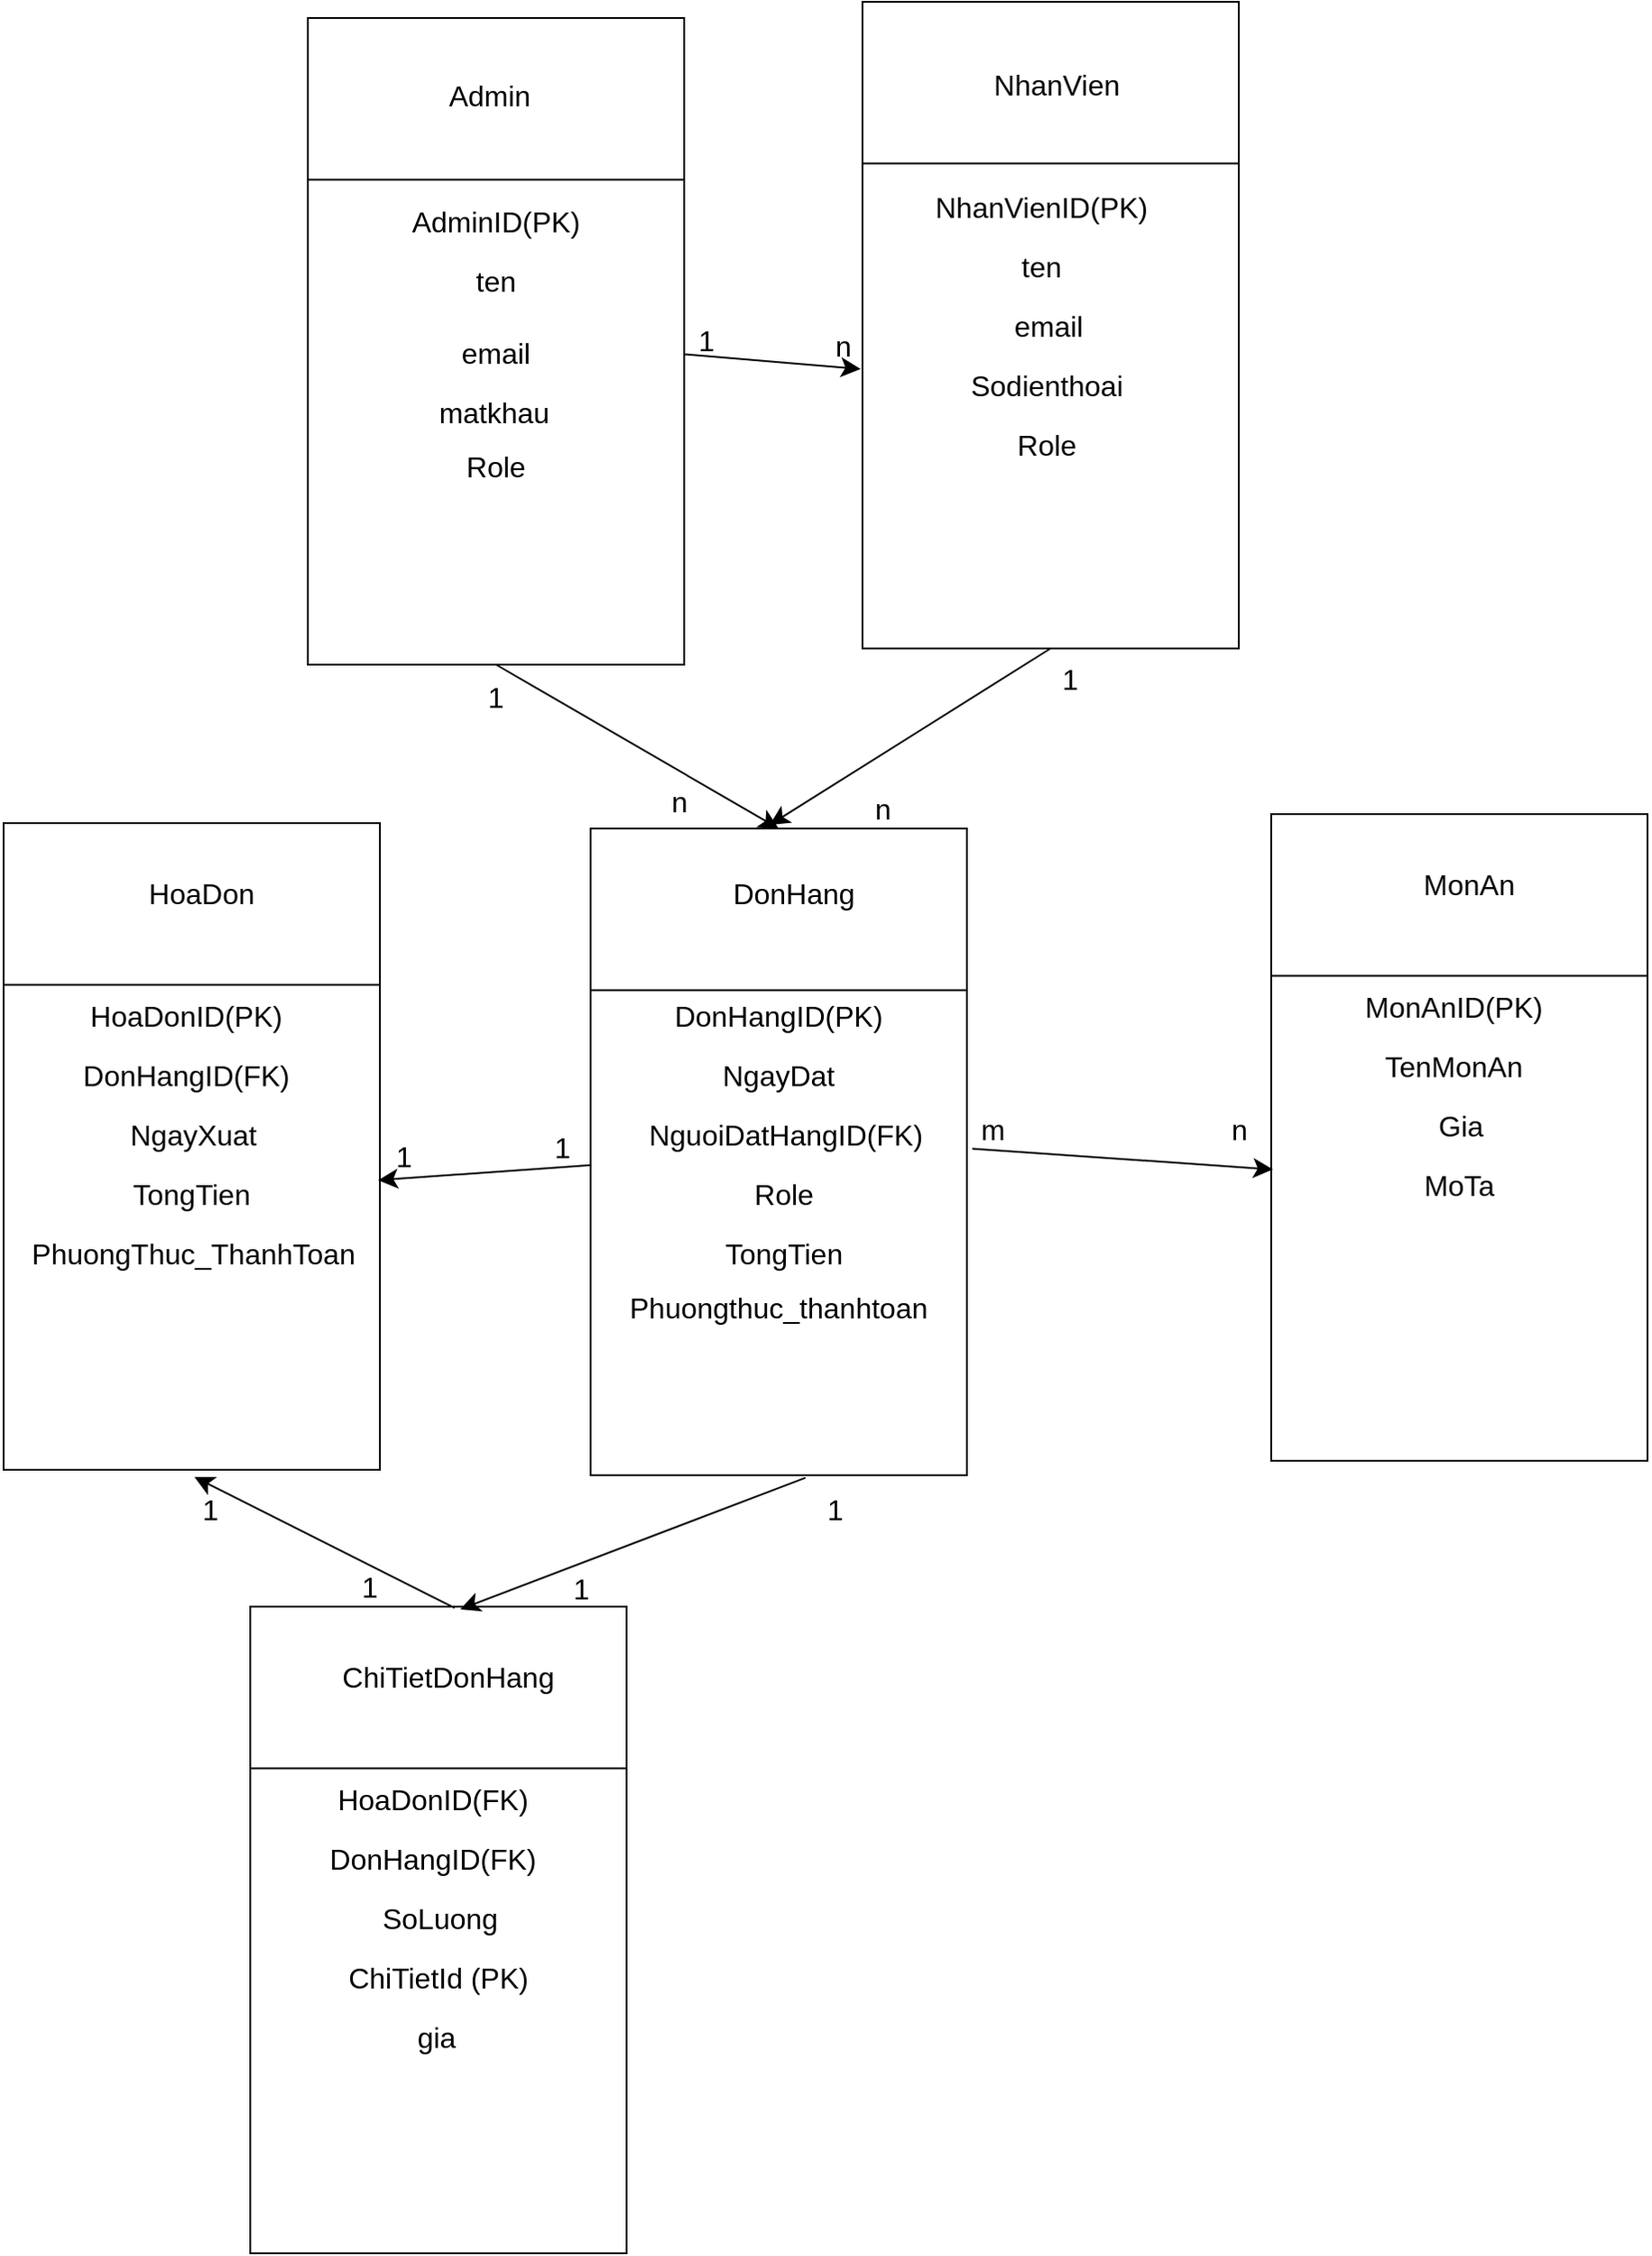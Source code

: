 <mxfile version="24.7.14">
  <diagram name="Trang-1" id="iIaJ-sZtR6yRwf-U3cXM">
    <mxGraphModel dx="1424" dy="919" grid="0" gridSize="10" guides="1" tooltips="1" connect="1" arrows="1" fold="1" page="0" pageScale="1" pageWidth="827" pageHeight="1169" math="0" shadow="0">
      <root>
        <mxCell id="0" />
        <mxCell id="1" parent="0" />
        <mxCell id="hMvPJYg8ecZ7v7Vzd8cj-63" value="" style="edgeStyle=none;curved=1;rounded=0;orthogonalLoop=1;jettySize=auto;html=1;fontSize=12;startSize=8;endSize=8;" edge="1" parent="1" target="hMvPJYg8ecZ7v7Vzd8cj-25">
          <mxGeometry relative="1" as="geometry">
            <mxPoint x="116" y="186.236" as="sourcePoint" />
          </mxGeometry>
        </mxCell>
        <mxCell id="hMvPJYg8ecZ7v7Vzd8cj-64" value="1" style="text;html=1;align=center;verticalAlign=middle;whiteSpace=wrap;rounded=0;fontSize=16;" vertex="1" parent="1">
          <mxGeometry x="110" y="168" width="47" height="21" as="geometry" />
        </mxCell>
        <mxCell id="hMvPJYg8ecZ7v7Vzd8cj-66" value="n" style="text;html=1;align=center;verticalAlign=middle;whiteSpace=wrap;rounded=0;fontSize=16;" vertex="1" parent="1">
          <mxGeometry x="187" y="169" width="45" height="25" as="geometry" />
        </mxCell>
        <mxCell id="hMvPJYg8ecZ7v7Vzd8cj-75" value="" style="group" vertex="1" connectable="0" parent="1">
          <mxGeometry x="69" y="450" width="212" height="359" as="geometry" />
        </mxCell>
        <mxCell id="hMvPJYg8ecZ7v7Vzd8cj-67" value="" style="rounded=0;whiteSpace=wrap;html=1;movable=1;resizable=1;rotatable=1;deletable=1;editable=1;locked=0;connectable=1;" vertex="1" parent="hMvPJYg8ecZ7v7Vzd8cj-75">
          <mxGeometry width="209" height="359" as="geometry" />
        </mxCell>
        <mxCell id="hMvPJYg8ecZ7v7Vzd8cj-68" value="" style="endArrow=none;html=1;rounded=0;fontSize=12;startSize=8;endSize=8;curved=1;exitX=0;exitY=0.25;exitDx=0;exitDy=0;entryX=1;entryY=0.25;entryDx=0;entryDy=0;movable=1;resizable=1;rotatable=1;deletable=1;editable=1;locked=0;connectable=1;" edge="1" parent="hMvPJYg8ecZ7v7Vzd8cj-75" source="hMvPJYg8ecZ7v7Vzd8cj-67" target="hMvPJYg8ecZ7v7Vzd8cj-67">
          <mxGeometry width="50" height="50" relative="1" as="geometry">
            <mxPoint x="96" y="131" as="sourcePoint" />
            <mxPoint x="146" y="81" as="targetPoint" />
          </mxGeometry>
        </mxCell>
        <mxCell id="hMvPJYg8ecZ7v7Vzd8cj-69" value="DonHang" style="text;html=1;align=center;verticalAlign=middle;whiteSpace=wrap;rounded=0;fontSize=16;movable=1;resizable=1;rotatable=1;deletable=1;editable=1;locked=0;connectable=1;" vertex="1" parent="hMvPJYg8ecZ7v7Vzd8cj-75">
          <mxGeometry x="83" y="21" width="60" height="30" as="geometry" />
        </mxCell>
        <mxCell id="hMvPJYg8ecZ7v7Vzd8cj-70" value="DonHangID(PK)" style="text;html=1;align=center;verticalAlign=middle;whiteSpace=wrap;rounded=0;fontSize=16;movable=1;resizable=1;rotatable=1;deletable=1;editable=1;locked=0;connectable=1;" vertex="1" parent="hMvPJYg8ecZ7v7Vzd8cj-75">
          <mxGeometry x="1" y="87" width="207" height="33" as="geometry" />
        </mxCell>
        <mxCell id="hMvPJYg8ecZ7v7Vzd8cj-71" value="NgayDat" style="text;html=1;align=center;verticalAlign=middle;whiteSpace=wrap;rounded=0;fontSize=16;movable=1;resizable=1;rotatable=1;deletable=1;editable=1;locked=0;connectable=1;" vertex="1" parent="hMvPJYg8ecZ7v7Vzd8cj-75">
          <mxGeometry x="1" y="120" width="207" height="33" as="geometry" />
        </mxCell>
        <mxCell id="hMvPJYg8ecZ7v7Vzd8cj-72" value="NguoiDatHangID(FK)" style="text;html=1;align=center;verticalAlign=middle;whiteSpace=wrap;rounded=0;fontSize=16;movable=1;resizable=1;rotatable=1;deletable=1;editable=1;locked=0;connectable=1;" vertex="1" parent="hMvPJYg8ecZ7v7Vzd8cj-75">
          <mxGeometry x="5" y="153" width="207" height="33" as="geometry" />
        </mxCell>
        <mxCell id="hMvPJYg8ecZ7v7Vzd8cj-73" value="Role" style="text;html=1;align=center;verticalAlign=middle;whiteSpace=wrap;rounded=0;fontSize=16;movable=1;resizable=1;rotatable=1;deletable=1;editable=1;locked=0;connectable=1;" vertex="1" parent="hMvPJYg8ecZ7v7Vzd8cj-75">
          <mxGeometry x="4" y="186" width="207" height="33" as="geometry" />
        </mxCell>
        <mxCell id="hMvPJYg8ecZ7v7Vzd8cj-74" value="TongTien" style="text;html=1;align=center;verticalAlign=middle;whiteSpace=wrap;rounded=0;fontSize=16;movable=1;resizable=1;rotatable=1;deletable=1;editable=1;locked=0;connectable=1;" vertex="1" parent="hMvPJYg8ecZ7v7Vzd8cj-75">
          <mxGeometry x="4" y="219" width="207" height="33" as="geometry" />
        </mxCell>
        <mxCell id="hMvPJYg8ecZ7v7Vzd8cj-111" value="Phuongthuc_thanhtoan" style="text;html=1;align=center;verticalAlign=middle;whiteSpace=wrap;rounded=0;fontSize=16;movable=1;resizable=1;rotatable=1;deletable=1;editable=1;locked=0;connectable=1;" vertex="1" parent="hMvPJYg8ecZ7v7Vzd8cj-75">
          <mxGeometry x="1" y="249" width="207" height="33" as="geometry" />
        </mxCell>
        <mxCell id="hMvPJYg8ecZ7v7Vzd8cj-76" value="" style="group" vertex="1" connectable="0" parent="1">
          <mxGeometry x="-259" y="447" width="211" height="359" as="geometry" />
        </mxCell>
        <mxCell id="hMvPJYg8ecZ7v7Vzd8cj-51" value="" style="rounded=0;whiteSpace=wrap;html=1;" vertex="1" parent="hMvPJYg8ecZ7v7Vzd8cj-76">
          <mxGeometry x="2" width="209" height="359" as="geometry" />
        </mxCell>
        <mxCell id="hMvPJYg8ecZ7v7Vzd8cj-52" value="" style="endArrow=none;html=1;rounded=0;fontSize=12;startSize=8;endSize=8;curved=1;exitX=0;exitY=0.25;exitDx=0;exitDy=0;entryX=1;entryY=0.25;entryDx=0;entryDy=0;" edge="1" source="hMvPJYg8ecZ7v7Vzd8cj-51" target="hMvPJYg8ecZ7v7Vzd8cj-51" parent="hMvPJYg8ecZ7v7Vzd8cj-76">
          <mxGeometry width="50" height="50" relative="1" as="geometry">
            <mxPoint x="95" y="134" as="sourcePoint" />
            <mxPoint x="145" y="84" as="targetPoint" />
          </mxGeometry>
        </mxCell>
        <mxCell id="hMvPJYg8ecZ7v7Vzd8cj-53" value="HoaDon" style="text;html=1;align=center;verticalAlign=middle;whiteSpace=wrap;rounded=0;fontSize=16;" vertex="1" parent="hMvPJYg8ecZ7v7Vzd8cj-76">
          <mxGeometry x="82" y="24" width="60" height="30" as="geometry" />
        </mxCell>
        <mxCell id="hMvPJYg8ecZ7v7Vzd8cj-54" value="HoaDonID(PK)" style="text;html=1;align=center;verticalAlign=middle;whiteSpace=wrap;rounded=0;fontSize=16;" vertex="1" parent="hMvPJYg8ecZ7v7Vzd8cj-76">
          <mxGeometry y="90" width="207" height="33" as="geometry" />
        </mxCell>
        <mxCell id="hMvPJYg8ecZ7v7Vzd8cj-55" value="DonHangID(FK)" style="text;html=1;align=center;verticalAlign=middle;whiteSpace=wrap;rounded=0;fontSize=16;" vertex="1" parent="hMvPJYg8ecZ7v7Vzd8cj-76">
          <mxGeometry y="123" width="207" height="33" as="geometry" />
        </mxCell>
        <mxCell id="hMvPJYg8ecZ7v7Vzd8cj-56" value="NgayXuat" style="text;html=1;align=center;verticalAlign=middle;whiteSpace=wrap;rounded=0;fontSize=16;" vertex="1" parent="hMvPJYg8ecZ7v7Vzd8cj-76">
          <mxGeometry x="4" y="156" width="207" height="33" as="geometry" />
        </mxCell>
        <mxCell id="hMvPJYg8ecZ7v7Vzd8cj-57" value="TongTien" style="text;html=1;align=center;verticalAlign=middle;whiteSpace=wrap;rounded=0;fontSize=16;" vertex="1" parent="hMvPJYg8ecZ7v7Vzd8cj-76">
          <mxGeometry x="3" y="189" width="207" height="33" as="geometry" />
        </mxCell>
        <mxCell id="hMvPJYg8ecZ7v7Vzd8cj-112" value="PhuongThuc_ThanhToan" style="text;html=1;align=center;verticalAlign=middle;whiteSpace=wrap;rounded=0;fontSize=16;movable=1;resizable=1;rotatable=1;deletable=1;editable=1;locked=0;connectable=1;" vertex="1" parent="hMvPJYg8ecZ7v7Vzd8cj-76">
          <mxGeometry x="4" y="222" width="207" height="33" as="geometry" />
        </mxCell>
        <mxCell id="hMvPJYg8ecZ7v7Vzd8cj-77" value="" style="group" vertex="1" connectable="0" parent="1">
          <mxGeometry x="445" y="442" width="211" height="359" as="geometry" />
        </mxCell>
        <mxCell id="hMvPJYg8ecZ7v7Vzd8cj-31" value="" style="rounded=0;whiteSpace=wrap;html=1;" vertex="1" parent="hMvPJYg8ecZ7v7Vzd8cj-77">
          <mxGeometry x="2" width="209" height="359" as="geometry" />
        </mxCell>
        <mxCell id="hMvPJYg8ecZ7v7Vzd8cj-32" value="" style="endArrow=none;html=1;rounded=0;fontSize=12;startSize=8;endSize=8;curved=1;exitX=0;exitY=0.25;exitDx=0;exitDy=0;entryX=1;entryY=0.25;entryDx=0;entryDy=0;" edge="1" source="hMvPJYg8ecZ7v7Vzd8cj-31" target="hMvPJYg8ecZ7v7Vzd8cj-31" parent="hMvPJYg8ecZ7v7Vzd8cj-77">
          <mxGeometry width="50" height="50" relative="1" as="geometry">
            <mxPoint x="95" y="134" as="sourcePoint" />
            <mxPoint x="145" y="84" as="targetPoint" />
          </mxGeometry>
        </mxCell>
        <mxCell id="hMvPJYg8ecZ7v7Vzd8cj-33" value="MonAn" style="text;html=1;align=center;verticalAlign=middle;whiteSpace=wrap;rounded=0;fontSize=16;" vertex="1" parent="hMvPJYg8ecZ7v7Vzd8cj-77">
          <mxGeometry x="82" y="24" width="60" height="30" as="geometry" />
        </mxCell>
        <mxCell id="hMvPJYg8ecZ7v7Vzd8cj-34" value="MonAnID(PK)" style="text;html=1;align=center;verticalAlign=middle;whiteSpace=wrap;rounded=0;fontSize=16;" vertex="1" parent="hMvPJYg8ecZ7v7Vzd8cj-77">
          <mxGeometry y="90" width="207" height="33" as="geometry" />
        </mxCell>
        <mxCell id="hMvPJYg8ecZ7v7Vzd8cj-35" value="TenMonAn" style="text;html=1;align=center;verticalAlign=middle;whiteSpace=wrap;rounded=0;fontSize=16;" vertex="1" parent="hMvPJYg8ecZ7v7Vzd8cj-77">
          <mxGeometry y="123" width="207" height="33" as="geometry" />
        </mxCell>
        <mxCell id="hMvPJYg8ecZ7v7Vzd8cj-36" value="Gia" style="text;html=1;align=center;verticalAlign=middle;whiteSpace=wrap;rounded=0;fontSize=16;" vertex="1" parent="hMvPJYg8ecZ7v7Vzd8cj-77">
          <mxGeometry x="4" y="156" width="207" height="33" as="geometry" />
        </mxCell>
        <mxCell id="hMvPJYg8ecZ7v7Vzd8cj-37" value="MoTa" style="text;html=1;align=center;verticalAlign=middle;whiteSpace=wrap;rounded=0;fontSize=16;" vertex="1" parent="hMvPJYg8ecZ7v7Vzd8cj-77">
          <mxGeometry x="3" y="189" width="207" height="33" as="geometry" />
        </mxCell>
        <mxCell id="hMvPJYg8ecZ7v7Vzd8cj-78" value="" style="group" vertex="1" connectable="0" parent="1">
          <mxGeometry x="216" y="-9" width="213" height="359" as="geometry" />
        </mxCell>
        <mxCell id="hMvPJYg8ecZ7v7Vzd8cj-3" value="" style="rounded=0;whiteSpace=wrap;html=1;" vertex="1" parent="hMvPJYg8ecZ7v7Vzd8cj-78">
          <mxGeometry x="4" width="209" height="359" as="geometry" />
        </mxCell>
        <mxCell id="hMvPJYg8ecZ7v7Vzd8cj-4" value="" style="endArrow=none;html=1;rounded=0;fontSize=12;startSize=8;endSize=8;curved=1;exitX=0;exitY=0.25;exitDx=0;exitDy=0;entryX=1;entryY=0.25;entryDx=0;entryDy=0;" edge="1" source="hMvPJYg8ecZ7v7Vzd8cj-3" target="hMvPJYg8ecZ7v7Vzd8cj-3" parent="hMvPJYg8ecZ7v7Vzd8cj-78">
          <mxGeometry width="50" height="50" relative="1" as="geometry">
            <mxPoint x="95" y="141" as="sourcePoint" />
            <mxPoint x="145" y="91" as="targetPoint" />
          </mxGeometry>
        </mxCell>
        <mxCell id="hMvPJYg8ecZ7v7Vzd8cj-7" value="NhanVien" style="text;html=1;align=center;verticalAlign=middle;whiteSpace=wrap;rounded=0;fontSize=16;" vertex="1" parent="hMvPJYg8ecZ7v7Vzd8cj-78">
          <mxGeometry x="82" y="31" width="60" height="30" as="geometry" />
        </mxCell>
        <mxCell id="hMvPJYg8ecZ7v7Vzd8cj-22" value="NhanVienID(PK)" style="text;html=1;align=center;verticalAlign=middle;whiteSpace=wrap;rounded=0;fontSize=16;" vertex="1" parent="hMvPJYg8ecZ7v7Vzd8cj-78">
          <mxGeometry y="97" width="207" height="33" as="geometry" />
        </mxCell>
        <mxCell id="hMvPJYg8ecZ7v7Vzd8cj-23" value="ten" style="text;html=1;align=center;verticalAlign=middle;whiteSpace=wrap;rounded=0;fontSize=16;" vertex="1" parent="hMvPJYg8ecZ7v7Vzd8cj-78">
          <mxGeometry y="130" width="207" height="33" as="geometry" />
        </mxCell>
        <mxCell id="hMvPJYg8ecZ7v7Vzd8cj-24" value="email" style="text;html=1;align=center;verticalAlign=middle;whiteSpace=wrap;rounded=0;fontSize=16;" vertex="1" parent="hMvPJYg8ecZ7v7Vzd8cj-78">
          <mxGeometry x="4" y="163" width="207" height="33" as="geometry" />
        </mxCell>
        <mxCell id="hMvPJYg8ecZ7v7Vzd8cj-25" value="Sodienthoai" style="text;html=1;align=center;verticalAlign=middle;whiteSpace=wrap;rounded=0;fontSize=16;" vertex="1" parent="hMvPJYg8ecZ7v7Vzd8cj-78">
          <mxGeometry x="3" y="196" width="207" height="33" as="geometry" />
        </mxCell>
        <mxCell id="hMvPJYg8ecZ7v7Vzd8cj-102" value="Role" style="text;html=1;align=center;verticalAlign=middle;whiteSpace=wrap;rounded=0;fontSize=16;" vertex="1" parent="hMvPJYg8ecZ7v7Vzd8cj-78">
          <mxGeometry x="3" y="229" width="207" height="33" as="geometry" />
        </mxCell>
        <mxCell id="hMvPJYg8ecZ7v7Vzd8cj-79" value="" style="group" vertex="1" connectable="0" parent="1">
          <mxGeometry x="-88" width="209" height="359" as="geometry" />
        </mxCell>
        <mxCell id="hMvPJYg8ecZ7v7Vzd8cj-1" value="" style="rounded=0;whiteSpace=wrap;html=1;" vertex="1" parent="hMvPJYg8ecZ7v7Vzd8cj-79">
          <mxGeometry width="209" height="359" as="geometry" />
        </mxCell>
        <mxCell id="hMvPJYg8ecZ7v7Vzd8cj-2" value="" style="endArrow=none;html=1;rounded=0;fontSize=12;startSize=8;endSize=8;curved=1;exitX=0;exitY=0.25;exitDx=0;exitDy=0;entryX=1;entryY=0.25;entryDx=0;entryDy=0;" edge="1" parent="hMvPJYg8ecZ7v7Vzd8cj-79" source="hMvPJYg8ecZ7v7Vzd8cj-1" target="hMvPJYg8ecZ7v7Vzd8cj-1">
          <mxGeometry width="50" height="50" relative="1" as="geometry">
            <mxPoint x="87" y="134" as="sourcePoint" />
            <mxPoint x="137" y="84" as="targetPoint" />
          </mxGeometry>
        </mxCell>
        <mxCell id="hMvPJYg8ecZ7v7Vzd8cj-5" value="Admin" style="text;html=1;align=center;verticalAlign=middle;whiteSpace=wrap;rounded=0;fontSize=16;" vertex="1" parent="hMvPJYg8ecZ7v7Vzd8cj-79">
          <mxGeometry x="71" y="28" width="60" height="30" as="geometry" />
        </mxCell>
        <mxCell id="hMvPJYg8ecZ7v7Vzd8cj-17" value="AdminID(PK)" style="text;html=1;align=center;verticalAlign=middle;whiteSpace=wrap;rounded=0;fontSize=16;" vertex="1" parent="hMvPJYg8ecZ7v7Vzd8cj-79">
          <mxGeometry x="1" y="96" width="207" height="33" as="geometry" />
        </mxCell>
        <mxCell id="hMvPJYg8ecZ7v7Vzd8cj-20" value="ten" style="text;html=1;align=center;verticalAlign=middle;whiteSpace=wrap;rounded=0;fontSize=16;" vertex="1" parent="hMvPJYg8ecZ7v7Vzd8cj-79">
          <mxGeometry x="1" y="129" width="207" height="33" as="geometry" />
        </mxCell>
        <mxCell id="hMvPJYg8ecZ7v7Vzd8cj-21" value="email" style="text;html=1;align=center;verticalAlign=middle;whiteSpace=wrap;rounded=0;fontSize=16;" vertex="1" parent="hMvPJYg8ecZ7v7Vzd8cj-79">
          <mxGeometry x="1" y="169" width="207" height="33" as="geometry" />
        </mxCell>
        <mxCell id="hMvPJYg8ecZ7v7Vzd8cj-59" value="matkhau" style="text;html=1;align=center;verticalAlign=middle;whiteSpace=wrap;rounded=0;fontSize=16;" vertex="1" parent="hMvPJYg8ecZ7v7Vzd8cj-79">
          <mxGeometry y="202" width="207" height="33" as="geometry" />
        </mxCell>
        <mxCell id="hMvPJYg8ecZ7v7Vzd8cj-101" value="Role" style="text;html=1;align=center;verticalAlign=middle;whiteSpace=wrap;rounded=0;fontSize=16;" vertex="1" parent="hMvPJYg8ecZ7v7Vzd8cj-79">
          <mxGeometry x="1" y="232" width="207" height="33" as="geometry" />
        </mxCell>
        <mxCell id="hMvPJYg8ecZ7v7Vzd8cj-86" value="" style="endArrow=classic;html=1;rounded=0;fontSize=12;startSize=8;endSize=8;curved=1;exitX=0.5;exitY=1;exitDx=0;exitDy=0;entryX=0.5;entryY=0;entryDx=0;entryDy=0;" edge="1" parent="1" source="hMvPJYg8ecZ7v7Vzd8cj-3">
          <mxGeometry width="50" height="50" relative="1" as="geometry">
            <mxPoint x="343" y="514" as="sourcePoint" />
            <mxPoint x="168.5" y="448" as="targetPoint" />
          </mxGeometry>
        </mxCell>
        <mxCell id="hMvPJYg8ecZ7v7Vzd8cj-87" value="" style="endArrow=classic;html=1;rounded=0;fontSize=12;startSize=8;endSize=8;curved=1;exitX=0.5;exitY=1;exitDx=0;exitDy=0;entryX=0.5;entryY=0;entryDx=0;entryDy=0;" edge="1" parent="1" source="hMvPJYg8ecZ7v7Vzd8cj-1" target="hMvPJYg8ecZ7v7Vzd8cj-67">
          <mxGeometry width="50" height="50" relative="1" as="geometry">
            <mxPoint x="340" y="362" as="sourcePoint" />
            <mxPoint x="206" y="444" as="targetPoint" />
          </mxGeometry>
        </mxCell>
        <mxCell id="hMvPJYg8ecZ7v7Vzd8cj-90" value="1" style="text;html=1;align=center;verticalAlign=middle;whiteSpace=wrap;rounded=0;fontSize=16;" vertex="1" parent="1">
          <mxGeometry x="-5" y="362" width="43" height="30" as="geometry" />
        </mxCell>
        <mxCell id="hMvPJYg8ecZ7v7Vzd8cj-91" value="n" style="text;html=1;align=center;verticalAlign=middle;whiteSpace=wrap;rounded=0;fontSize=16;" vertex="1" parent="1">
          <mxGeometry x="97" y="420" width="43" height="30" as="geometry" />
        </mxCell>
        <mxCell id="hMvPJYg8ecZ7v7Vzd8cj-92" value="1" style="text;html=1;align=center;verticalAlign=middle;whiteSpace=wrap;rounded=0;fontSize=16;" vertex="1" parent="1">
          <mxGeometry x="314" y="352" width="43" height="30" as="geometry" />
        </mxCell>
        <mxCell id="hMvPJYg8ecZ7v7Vzd8cj-93" value="n" style="text;html=1;align=center;verticalAlign=middle;whiteSpace=wrap;rounded=0;fontSize=16;" vertex="1" parent="1">
          <mxGeometry x="210" y="424" width="43" height="30" as="geometry" />
        </mxCell>
        <mxCell id="hMvPJYg8ecZ7v7Vzd8cj-94" value="n" style="text;html=1;align=center;verticalAlign=middle;whiteSpace=wrap;rounded=0;fontSize=16;" vertex="1" parent="1">
          <mxGeometry x="408" y="602" width="43" height="30" as="geometry" />
        </mxCell>
        <mxCell id="hMvPJYg8ecZ7v7Vzd8cj-95" value="1" style="text;html=1;align=center;verticalAlign=middle;whiteSpace=wrap;rounded=0;fontSize=16;" vertex="1" parent="1">
          <mxGeometry x="32" y="611.5" width="43" height="30" as="geometry" />
        </mxCell>
        <mxCell id="hMvPJYg8ecZ7v7Vzd8cj-96" value="" style="edgeStyle=none;curved=1;rounded=0;orthogonalLoop=1;jettySize=auto;html=1;fontSize=12;startSize=8;endSize=8;" edge="1" parent="1" source="hMvPJYg8ecZ7v7Vzd8cj-67" target="hMvPJYg8ecZ7v7Vzd8cj-57">
          <mxGeometry relative="1" as="geometry" />
        </mxCell>
        <mxCell id="hMvPJYg8ecZ7v7Vzd8cj-98" value="" style="endArrow=classic;html=1;rounded=0;fontSize=12;startSize=8;endSize=8;curved=1;exitX=1;exitY=0.75;exitDx=0;exitDy=0;entryX=0;entryY=0.25;entryDx=0;entryDy=0;" edge="1" parent="1" source="hMvPJYg8ecZ7v7Vzd8cj-72" target="hMvPJYg8ecZ7v7Vzd8cj-37">
          <mxGeometry width="50" height="50" relative="1" as="geometry">
            <mxPoint x="475" y="660.75" as="sourcePoint" />
            <mxPoint x="360" y="624" as="targetPoint" />
          </mxGeometry>
        </mxCell>
        <mxCell id="hMvPJYg8ecZ7v7Vzd8cj-99" value="1" style="text;html=1;align=center;verticalAlign=middle;whiteSpace=wrap;rounded=0;fontSize=16;" vertex="1" parent="1">
          <mxGeometry x="-56" y="617" width="43" height="30" as="geometry" />
        </mxCell>
        <mxCell id="hMvPJYg8ecZ7v7Vzd8cj-100" value="m" style="text;html=1;align=center;verticalAlign=middle;whiteSpace=wrap;rounded=0;fontSize=16;" vertex="1" parent="1">
          <mxGeometry x="271" y="602" width="43" height="30" as="geometry" />
        </mxCell>
        <mxCell id="hMvPJYg8ecZ7v7Vzd8cj-103" value="" style="group" vertex="1" connectable="0" parent="1">
          <mxGeometry x="-122" y="882" width="211" height="359" as="geometry" />
        </mxCell>
        <mxCell id="hMvPJYg8ecZ7v7Vzd8cj-104" value="" style="rounded=0;whiteSpace=wrap;html=1;" vertex="1" parent="hMvPJYg8ecZ7v7Vzd8cj-103">
          <mxGeometry x="2" width="209" height="359" as="geometry" />
        </mxCell>
        <mxCell id="hMvPJYg8ecZ7v7Vzd8cj-105" value="" style="endArrow=none;html=1;rounded=0;fontSize=12;startSize=8;endSize=8;curved=1;exitX=0;exitY=0.25;exitDx=0;exitDy=0;entryX=1;entryY=0.25;entryDx=0;entryDy=0;" edge="1" parent="hMvPJYg8ecZ7v7Vzd8cj-103" source="hMvPJYg8ecZ7v7Vzd8cj-104" target="hMvPJYg8ecZ7v7Vzd8cj-104">
          <mxGeometry width="50" height="50" relative="1" as="geometry">
            <mxPoint x="95" y="134" as="sourcePoint" />
            <mxPoint x="145" y="84" as="targetPoint" />
          </mxGeometry>
        </mxCell>
        <mxCell id="hMvPJYg8ecZ7v7Vzd8cj-106" value="ChiTietDonHang" style="text;html=1;align=center;verticalAlign=middle;whiteSpace=wrap;rounded=0;fontSize=16;" vertex="1" parent="hMvPJYg8ecZ7v7Vzd8cj-103">
          <mxGeometry x="82" y="24" width="60" height="30" as="geometry" />
        </mxCell>
        <mxCell id="hMvPJYg8ecZ7v7Vzd8cj-107" value="HoaDonID(FK)" style="text;html=1;align=center;verticalAlign=middle;whiteSpace=wrap;rounded=0;fontSize=16;" vertex="1" parent="hMvPJYg8ecZ7v7Vzd8cj-103">
          <mxGeometry y="90" width="207" height="33" as="geometry" />
        </mxCell>
        <mxCell id="hMvPJYg8ecZ7v7Vzd8cj-108" value="DonHangID(FK)" style="text;html=1;align=center;verticalAlign=middle;whiteSpace=wrap;rounded=0;fontSize=16;" vertex="1" parent="hMvPJYg8ecZ7v7Vzd8cj-103">
          <mxGeometry y="123" width="207" height="33" as="geometry" />
        </mxCell>
        <mxCell id="hMvPJYg8ecZ7v7Vzd8cj-109" value="SoLuong" style="text;html=1;align=center;verticalAlign=middle;whiteSpace=wrap;rounded=0;fontSize=16;" vertex="1" parent="hMvPJYg8ecZ7v7Vzd8cj-103">
          <mxGeometry x="4" y="156" width="207" height="33" as="geometry" />
        </mxCell>
        <mxCell id="hMvPJYg8ecZ7v7Vzd8cj-110" value="ChiTietId (PK)" style="text;html=1;align=center;verticalAlign=middle;whiteSpace=wrap;rounded=0;fontSize=16;" vertex="1" parent="hMvPJYg8ecZ7v7Vzd8cj-103">
          <mxGeometry x="3" y="189" width="207" height="33" as="geometry" />
        </mxCell>
        <mxCell id="hMvPJYg8ecZ7v7Vzd8cj-113" value="gia" style="text;html=1;align=center;verticalAlign=middle;whiteSpace=wrap;rounded=0;fontSize=16;movable=1;resizable=1;rotatable=1;deletable=1;editable=1;locked=0;connectable=1;" vertex="1" parent="hMvPJYg8ecZ7v7Vzd8cj-103">
          <mxGeometry x="2" y="222" width="207" height="33" as="geometry" />
        </mxCell>
        <mxCell id="hMvPJYg8ecZ7v7Vzd8cj-114" value="" style="endArrow=classic;html=1;rounded=0;fontSize=12;startSize=8;endSize=8;curved=1;exitX=0.571;exitY=1.004;exitDx=0;exitDy=0;exitPerimeter=0;entryX=0.558;entryY=0.004;entryDx=0;entryDy=0;entryPerimeter=0;" edge="1" parent="1" source="hMvPJYg8ecZ7v7Vzd8cj-67" target="hMvPJYg8ecZ7v7Vzd8cj-104">
          <mxGeometry width="50" height="50" relative="1" as="geometry">
            <mxPoint x="20" y="826" as="sourcePoint" />
            <mxPoint x="70" y="776" as="targetPoint" />
          </mxGeometry>
        </mxCell>
        <mxCell id="hMvPJYg8ecZ7v7Vzd8cj-115" value="" style="endArrow=classic;html=1;rounded=0;fontSize=12;startSize=8;endSize=8;curved=1;exitX=0.543;exitY=0.002;exitDx=0;exitDy=0;exitPerimeter=0;" edge="1" parent="1" source="hMvPJYg8ecZ7v7Vzd8cj-104">
          <mxGeometry width="50" height="50" relative="1" as="geometry">
            <mxPoint x="20" y="826" as="sourcePoint" />
            <mxPoint x="-151" y="810" as="targetPoint" />
          </mxGeometry>
        </mxCell>
        <mxCell id="hMvPJYg8ecZ7v7Vzd8cj-116" value="1" style="text;html=1;align=center;verticalAlign=middle;whiteSpace=wrap;rounded=0;fontSize=16;" vertex="1" parent="1">
          <mxGeometry x="175" y="813" width="60" height="30" as="geometry" />
        </mxCell>
        <mxCell id="hMvPJYg8ecZ7v7Vzd8cj-117" value="1" style="text;html=1;align=center;verticalAlign=middle;whiteSpace=wrap;rounded=0;fontSize=16;" vertex="1" parent="1">
          <mxGeometry x="42" y="861" width="44" height="21" as="geometry" />
        </mxCell>
        <mxCell id="hMvPJYg8ecZ7v7Vzd8cj-118" value="1" style="text;html=1;align=center;verticalAlign=middle;whiteSpace=wrap;rounded=0;fontSize=16;" vertex="1" parent="1">
          <mxGeometry x="-78" y="859" width="49" height="23" as="geometry" />
        </mxCell>
        <mxCell id="hMvPJYg8ecZ7v7Vzd8cj-119" value="1" style="text;html=1;align=center;verticalAlign=middle;whiteSpace=wrap;rounded=0;fontSize=16;" vertex="1" parent="1">
          <mxGeometry x="-162" y="821" width="40" height="14" as="geometry" />
        </mxCell>
      </root>
    </mxGraphModel>
  </diagram>
</mxfile>
